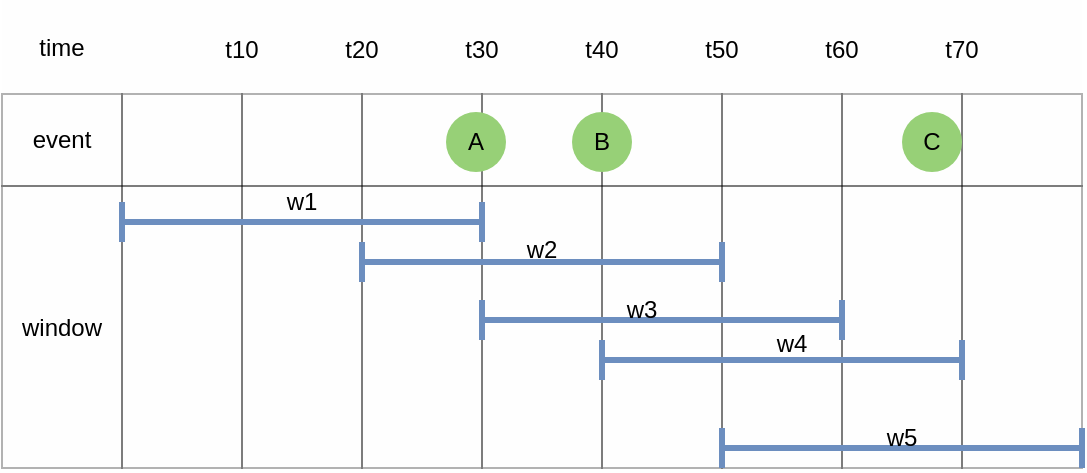 <mxfile version="24.0.7" type="github">
  <diagram name="페이지-1" id="zxHo8dAMRIaKnlPVU3Zw">
    <mxGraphModel dx="524" dy="997" grid="1" gridSize="10" guides="1" tooltips="1" connect="1" arrows="1" fold="1" page="1" pageScale="1" pageWidth="1169" pageHeight="827" math="0" shadow="0">
      <root>
        <mxCell id="0" />
        <mxCell id="1" parent="0" />
        <mxCell id="qYvuUMzlHFwhiG2a9g9f-66" value="" style="childLayout=tableLayout;recursiveResize=0;shadow=0;fillColor=#f5f5f5;strokeColor=none;opacity=10;fontColor=#333333;" parent="1" vertex="1">
          <mxGeometry x="190" y="360" width="540" height="234" as="geometry" />
        </mxCell>
        <mxCell id="qYvuUMzlHFwhiG2a9g9f-67" value="" style="shape=tableRow;horizontal=0;startSize=0;swimlaneHead=0;swimlaneBody=0;top=0;left=0;bottom=0;right=0;dropTarget=0;collapsible=0;recursiveResize=0;expand=0;fontStyle=0;fillColor=none;strokeColor=inherit;opacity=0;" parent="qYvuUMzlHFwhiG2a9g9f-66" vertex="1">
          <mxGeometry width="540" height="47" as="geometry" />
        </mxCell>
        <mxCell id="qYvuUMzlHFwhiG2a9g9f-68" value="time" style="connectable=0;recursiveResize=0;strokeColor=inherit;fillColor=none;align=center;whiteSpace=wrap;html=1;opacity=30;" parent="qYvuUMzlHFwhiG2a9g9f-67" vertex="1">
          <mxGeometry width="60" height="47" as="geometry">
            <mxRectangle width="60" height="47" as="alternateBounds" />
          </mxGeometry>
        </mxCell>
        <mxCell id="qYvuUMzlHFwhiG2a9g9f-69" value="" style="connectable=0;recursiveResize=0;strokeColor=inherit;fillColor=none;align=center;whiteSpace=wrap;html=1;opacity=30;" parent="qYvuUMzlHFwhiG2a9g9f-67" vertex="1">
          <mxGeometry x="60" width="60" height="47" as="geometry">
            <mxRectangle width="60" height="47" as="alternateBounds" />
          </mxGeometry>
        </mxCell>
        <mxCell id="qYvuUMzlHFwhiG2a9g9f-70" value="" style="connectable=0;recursiveResize=0;strokeColor=inherit;fillColor=none;align=center;whiteSpace=wrap;html=1;opacity=30;" parent="qYvuUMzlHFwhiG2a9g9f-67" vertex="1">
          <mxGeometry x="120" width="60" height="47" as="geometry">
            <mxRectangle width="60" height="47" as="alternateBounds" />
          </mxGeometry>
        </mxCell>
        <mxCell id="qYvuUMzlHFwhiG2a9g9f-79" style="connectable=0;recursiveResize=0;strokeColor=inherit;fillColor=none;align=center;whiteSpace=wrap;html=1;opacity=30;" parent="qYvuUMzlHFwhiG2a9g9f-67" vertex="1">
          <mxGeometry x="180" width="60" height="47" as="geometry">
            <mxRectangle width="60" height="47" as="alternateBounds" />
          </mxGeometry>
        </mxCell>
        <mxCell id="qYvuUMzlHFwhiG2a9g9f-82" style="connectable=0;recursiveResize=0;strokeColor=inherit;fillColor=none;align=center;whiteSpace=wrap;html=1;opacity=30;" parent="qYvuUMzlHFwhiG2a9g9f-67" vertex="1">
          <mxGeometry x="240" width="60" height="47" as="geometry">
            <mxRectangle width="60" height="47" as="alternateBounds" />
          </mxGeometry>
        </mxCell>
        <mxCell id="qYvuUMzlHFwhiG2a9g9f-85" style="connectable=0;recursiveResize=0;strokeColor=inherit;fillColor=none;align=center;whiteSpace=wrap;html=1;opacity=30;" parent="qYvuUMzlHFwhiG2a9g9f-67" vertex="1">
          <mxGeometry x="300" width="60" height="47" as="geometry">
            <mxRectangle width="60" height="47" as="alternateBounds" />
          </mxGeometry>
        </mxCell>
        <mxCell id="qYvuUMzlHFwhiG2a9g9f-88" style="connectable=0;recursiveResize=0;strokeColor=inherit;fillColor=none;align=center;whiteSpace=wrap;html=1;opacity=30;" parent="qYvuUMzlHFwhiG2a9g9f-67" vertex="1">
          <mxGeometry x="360" width="60" height="47" as="geometry">
            <mxRectangle width="60" height="47" as="alternateBounds" />
          </mxGeometry>
        </mxCell>
        <mxCell id="qYvuUMzlHFwhiG2a9g9f-91" style="connectable=0;recursiveResize=0;strokeColor=inherit;fillColor=none;align=center;whiteSpace=wrap;html=1;opacity=30;" parent="qYvuUMzlHFwhiG2a9g9f-67" vertex="1">
          <mxGeometry x="420" width="60" height="47" as="geometry">
            <mxRectangle width="60" height="47" as="alternateBounds" />
          </mxGeometry>
        </mxCell>
        <mxCell id="qYvuUMzlHFwhiG2a9g9f-134" style="connectable=0;recursiveResize=0;strokeColor=inherit;fillColor=none;align=center;whiteSpace=wrap;html=1;opacity=30;" parent="qYvuUMzlHFwhiG2a9g9f-67" vertex="1">
          <mxGeometry x="480" width="60" height="47" as="geometry">
            <mxRectangle width="60" height="47" as="alternateBounds" />
          </mxGeometry>
        </mxCell>
        <mxCell id="qYvuUMzlHFwhiG2a9g9f-71" style="shape=tableRow;horizontal=0;startSize=0;swimlaneHead=0;swimlaneBody=0;top=0;left=0;bottom=0;right=0;dropTarget=0;collapsible=0;recursiveResize=0;expand=0;fontStyle=0;fillColor=none;strokeColor=default;opacity=30;" parent="qYvuUMzlHFwhiG2a9g9f-66" vertex="1">
          <mxGeometry y="47" width="540" height="46" as="geometry" />
        </mxCell>
        <mxCell id="qYvuUMzlHFwhiG2a9g9f-72" value="event" style="connectable=0;recursiveResize=0;strokeColor=inherit;fillColor=none;align=center;whiteSpace=wrap;html=1;opacity=30;" parent="qYvuUMzlHFwhiG2a9g9f-71" vertex="1">
          <mxGeometry width="60" height="46" as="geometry">
            <mxRectangle width="60" height="46" as="alternateBounds" />
          </mxGeometry>
        </mxCell>
        <mxCell id="qYvuUMzlHFwhiG2a9g9f-73" value="" style="connectable=0;recursiveResize=0;strokeColor=default;fillColor=none;align=center;whiteSpace=wrap;html=1;opacity=30;" parent="qYvuUMzlHFwhiG2a9g9f-71" vertex="1">
          <mxGeometry x="60" width="60" height="46" as="geometry">
            <mxRectangle width="60" height="46" as="alternateBounds" />
          </mxGeometry>
        </mxCell>
        <mxCell id="qYvuUMzlHFwhiG2a9g9f-74" value="" style="connectable=0;recursiveResize=0;strokeColor=default;fillColor=none;align=center;whiteSpace=wrap;html=1;opacity=30;" parent="qYvuUMzlHFwhiG2a9g9f-71" vertex="1">
          <mxGeometry x="120" width="60" height="46" as="geometry">
            <mxRectangle width="60" height="46" as="alternateBounds" />
          </mxGeometry>
        </mxCell>
        <mxCell id="qYvuUMzlHFwhiG2a9g9f-80" style="connectable=0;recursiveResize=0;strokeColor=default;fillColor=none;align=center;whiteSpace=wrap;html=1;opacity=30;" parent="qYvuUMzlHFwhiG2a9g9f-71" vertex="1">
          <mxGeometry x="180" width="60" height="46" as="geometry">
            <mxRectangle width="60" height="46" as="alternateBounds" />
          </mxGeometry>
        </mxCell>
        <mxCell id="qYvuUMzlHFwhiG2a9g9f-83" style="connectable=0;recursiveResize=0;strokeColor=default;fillColor=none;align=center;whiteSpace=wrap;html=1;opacity=30;" parent="qYvuUMzlHFwhiG2a9g9f-71" vertex="1">
          <mxGeometry x="240" width="60" height="46" as="geometry">
            <mxRectangle width="60" height="46" as="alternateBounds" />
          </mxGeometry>
        </mxCell>
        <mxCell id="qYvuUMzlHFwhiG2a9g9f-86" style="connectable=0;recursiveResize=0;strokeColor=default;fillColor=none;align=center;whiteSpace=wrap;html=1;opacity=30;" parent="qYvuUMzlHFwhiG2a9g9f-71" vertex="1">
          <mxGeometry x="300" width="60" height="46" as="geometry">
            <mxRectangle width="60" height="46" as="alternateBounds" />
          </mxGeometry>
        </mxCell>
        <mxCell id="qYvuUMzlHFwhiG2a9g9f-89" style="connectable=0;recursiveResize=0;strokeColor=default;fillColor=none;align=center;whiteSpace=wrap;html=1;opacity=30;" parent="qYvuUMzlHFwhiG2a9g9f-71" vertex="1">
          <mxGeometry x="360" width="60" height="46" as="geometry">
            <mxRectangle width="60" height="46" as="alternateBounds" />
          </mxGeometry>
        </mxCell>
        <mxCell id="qYvuUMzlHFwhiG2a9g9f-92" style="connectable=0;recursiveResize=0;strokeColor=default;fillColor=none;align=center;whiteSpace=wrap;html=1;opacity=30;" parent="qYvuUMzlHFwhiG2a9g9f-71" vertex="1">
          <mxGeometry x="420" width="60" height="46" as="geometry">
            <mxRectangle width="60" height="46" as="alternateBounds" />
          </mxGeometry>
        </mxCell>
        <mxCell id="qYvuUMzlHFwhiG2a9g9f-135" style="connectable=0;recursiveResize=0;strokeColor=default;fillColor=none;align=center;whiteSpace=wrap;html=1;opacity=30;" parent="qYvuUMzlHFwhiG2a9g9f-71" vertex="1">
          <mxGeometry x="480" width="60" height="46" as="geometry">
            <mxRectangle width="60" height="46" as="alternateBounds" />
          </mxGeometry>
        </mxCell>
        <mxCell id="qYvuUMzlHFwhiG2a9g9f-75" style="shape=tableRow;horizontal=0;startSize=0;swimlaneHead=0;swimlaneBody=0;top=0;left=0;bottom=0;right=0;dropTarget=0;collapsible=0;recursiveResize=0;expand=0;fontStyle=0;fillColor=none;strokeColor=default;opacity=30;" parent="qYvuUMzlHFwhiG2a9g9f-66" vertex="1">
          <mxGeometry y="93" width="540" height="47" as="geometry" />
        </mxCell>
        <mxCell id="qYvuUMzlHFwhiG2a9g9f-76" value="window" style="connectable=0;recursiveResize=0;strokeColor=inherit;fillColor=none;align=center;whiteSpace=wrap;html=1;opacity=30;rowspan=3;colspan=1;" parent="qYvuUMzlHFwhiG2a9g9f-75" vertex="1">
          <mxGeometry width="60" height="141" as="geometry">
            <mxRectangle width="60" height="47" as="alternateBounds" />
          </mxGeometry>
        </mxCell>
        <mxCell id="qYvuUMzlHFwhiG2a9g9f-77" value="" style="connectable=0;recursiveResize=0;strokeColor=default;fillColor=none;align=center;whiteSpace=wrap;html=1;opacity=30;rowspan=3;colspan=1;" parent="qYvuUMzlHFwhiG2a9g9f-75" vertex="1">
          <mxGeometry x="60" width="60" height="141" as="geometry">
            <mxRectangle width="60" height="47" as="alternateBounds" />
          </mxGeometry>
        </mxCell>
        <mxCell id="qYvuUMzlHFwhiG2a9g9f-78" value="" style="connectable=0;recursiveResize=0;strokeColor=default;fillColor=none;align=center;whiteSpace=wrap;html=1;opacity=30;rowspan=3;colspan=1;" parent="qYvuUMzlHFwhiG2a9g9f-75" vertex="1">
          <mxGeometry x="120" width="60" height="141" as="geometry">
            <mxRectangle width="60" height="47" as="alternateBounds" />
          </mxGeometry>
        </mxCell>
        <mxCell id="qYvuUMzlHFwhiG2a9g9f-81" style="connectable=0;recursiveResize=0;strokeColor=default;fillColor=none;align=center;whiteSpace=wrap;html=1;opacity=30;rowspan=3;colspan=1;" parent="qYvuUMzlHFwhiG2a9g9f-75" vertex="1">
          <mxGeometry x="180" width="60" height="141" as="geometry">
            <mxRectangle width="60" height="47" as="alternateBounds" />
          </mxGeometry>
        </mxCell>
        <mxCell id="qYvuUMzlHFwhiG2a9g9f-84" style="connectable=0;recursiveResize=0;strokeColor=default;fillColor=none;align=center;whiteSpace=wrap;html=1;opacity=30;rowspan=3;colspan=1;" parent="qYvuUMzlHFwhiG2a9g9f-75" vertex="1">
          <mxGeometry x="240" width="60" height="141" as="geometry">
            <mxRectangle width="60" height="47" as="alternateBounds" />
          </mxGeometry>
        </mxCell>
        <mxCell id="qYvuUMzlHFwhiG2a9g9f-87" style="connectable=0;recursiveResize=0;strokeColor=default;fillColor=none;align=center;whiteSpace=wrap;html=1;opacity=30;rowspan=3;colspan=1;" parent="qYvuUMzlHFwhiG2a9g9f-75" vertex="1">
          <mxGeometry x="300" width="60" height="141" as="geometry">
            <mxRectangle width="60" height="47" as="alternateBounds" />
          </mxGeometry>
        </mxCell>
        <mxCell id="qYvuUMzlHFwhiG2a9g9f-90" style="connectable=0;recursiveResize=0;strokeColor=default;fillColor=none;align=center;whiteSpace=wrap;html=1;opacity=30;rowspan=3;colspan=1;" parent="qYvuUMzlHFwhiG2a9g9f-75" vertex="1">
          <mxGeometry x="360" width="60" height="141" as="geometry">
            <mxRectangle width="60" height="47" as="alternateBounds" />
          </mxGeometry>
        </mxCell>
        <mxCell id="qYvuUMzlHFwhiG2a9g9f-93" style="connectable=0;recursiveResize=0;strokeColor=default;fillColor=none;align=center;whiteSpace=wrap;html=1;opacity=30;rowspan=3;colspan=1;" parent="qYvuUMzlHFwhiG2a9g9f-75" vertex="1">
          <mxGeometry x="420" width="60" height="141" as="geometry">
            <mxRectangle width="60" height="47" as="alternateBounds" />
          </mxGeometry>
        </mxCell>
        <mxCell id="qYvuUMzlHFwhiG2a9g9f-136" style="connectable=0;recursiveResize=0;strokeColor=default;fillColor=none;align=center;whiteSpace=wrap;html=1;opacity=30;rowspan=3;colspan=1;" parent="qYvuUMzlHFwhiG2a9g9f-75" vertex="1">
          <mxGeometry x="480" width="60" height="141" as="geometry">
            <mxRectangle width="60" height="47" as="alternateBounds" />
          </mxGeometry>
        </mxCell>
        <mxCell id="qYvuUMzlHFwhiG2a9g9f-111" style="shape=tableRow;horizontal=0;startSize=0;swimlaneHead=0;swimlaneBody=0;top=0;left=0;bottom=0;right=0;dropTarget=0;collapsible=0;recursiveResize=0;expand=0;fontStyle=0;fillColor=none;strokeColor=default;opacity=30;" parent="qYvuUMzlHFwhiG2a9g9f-66" vertex="1">
          <mxGeometry y="140" width="540" height="47" as="geometry" />
        </mxCell>
        <mxCell id="qYvuUMzlHFwhiG2a9g9f-112" style="connectable=0;recursiveResize=0;strokeColor=inherit;fillColor=none;align=center;whiteSpace=wrap;html=1;opacity=30;" parent="qYvuUMzlHFwhiG2a9g9f-111" vertex="1" visible="0">
          <mxGeometry width="60" height="47" as="geometry">
            <mxRectangle width="60" height="47" as="alternateBounds" />
          </mxGeometry>
        </mxCell>
        <mxCell id="qYvuUMzlHFwhiG2a9g9f-113" style="connectable=0;recursiveResize=0;strokeColor=default;fillColor=none;align=center;whiteSpace=wrap;html=1;opacity=30;" parent="qYvuUMzlHFwhiG2a9g9f-111" vertex="1" visible="0">
          <mxGeometry x="60" width="60" height="47" as="geometry">
            <mxRectangle width="60" height="47" as="alternateBounds" />
          </mxGeometry>
        </mxCell>
        <mxCell id="qYvuUMzlHFwhiG2a9g9f-114" style="connectable=0;recursiveResize=0;strokeColor=default;fillColor=none;align=center;whiteSpace=wrap;html=1;opacity=30;" parent="qYvuUMzlHFwhiG2a9g9f-111" vertex="1" visible="0">
          <mxGeometry x="120" width="60" height="47" as="geometry">
            <mxRectangle width="60" height="47" as="alternateBounds" />
          </mxGeometry>
        </mxCell>
        <mxCell id="qYvuUMzlHFwhiG2a9g9f-115" style="connectable=0;recursiveResize=0;strokeColor=default;fillColor=none;align=center;whiteSpace=wrap;html=1;opacity=30;" parent="qYvuUMzlHFwhiG2a9g9f-111" vertex="1" visible="0">
          <mxGeometry x="180" width="60" height="47" as="geometry">
            <mxRectangle width="60" height="47" as="alternateBounds" />
          </mxGeometry>
        </mxCell>
        <mxCell id="qYvuUMzlHFwhiG2a9g9f-116" style="connectable=0;recursiveResize=0;strokeColor=default;fillColor=none;align=center;whiteSpace=wrap;html=1;opacity=30;" parent="qYvuUMzlHFwhiG2a9g9f-111" vertex="1" visible="0">
          <mxGeometry x="240" width="60" height="47" as="geometry">
            <mxRectangle width="60" height="47" as="alternateBounds" />
          </mxGeometry>
        </mxCell>
        <mxCell id="qYvuUMzlHFwhiG2a9g9f-117" style="connectable=0;recursiveResize=0;strokeColor=default;fillColor=none;align=center;whiteSpace=wrap;html=1;opacity=30;" parent="qYvuUMzlHFwhiG2a9g9f-111" vertex="1" visible="0">
          <mxGeometry x="300" width="60" height="47" as="geometry">
            <mxRectangle width="60" height="47" as="alternateBounds" />
          </mxGeometry>
        </mxCell>
        <mxCell id="qYvuUMzlHFwhiG2a9g9f-118" style="connectable=0;recursiveResize=0;strokeColor=default;fillColor=none;align=center;whiteSpace=wrap;html=1;opacity=30;" parent="qYvuUMzlHFwhiG2a9g9f-111" vertex="1" visible="0">
          <mxGeometry x="360" width="60" height="47" as="geometry">
            <mxRectangle width="60" height="47" as="alternateBounds" />
          </mxGeometry>
        </mxCell>
        <mxCell id="qYvuUMzlHFwhiG2a9g9f-119" style="connectable=0;recursiveResize=0;strokeColor=default;fillColor=none;align=center;whiteSpace=wrap;html=1;opacity=30;" parent="qYvuUMzlHFwhiG2a9g9f-111" vertex="1" visible="0">
          <mxGeometry x="420" width="60" height="47" as="geometry">
            <mxRectangle width="60" height="47" as="alternateBounds" />
          </mxGeometry>
        </mxCell>
        <mxCell id="qYvuUMzlHFwhiG2a9g9f-137" style="connectable=0;recursiveResize=0;strokeColor=default;fillColor=none;align=center;whiteSpace=wrap;html=1;opacity=30;" parent="qYvuUMzlHFwhiG2a9g9f-111" vertex="1" visible="0">
          <mxGeometry x="480" width="60" height="47" as="geometry">
            <mxRectangle width="60" height="47" as="alternateBounds" />
          </mxGeometry>
        </mxCell>
        <mxCell id="qYvuUMzlHFwhiG2a9g9f-124" style="shape=tableRow;horizontal=0;startSize=0;swimlaneHead=0;swimlaneBody=0;top=0;left=0;bottom=0;right=0;dropTarget=0;collapsible=0;recursiveResize=0;expand=0;fontStyle=0;fillColor=none;strokeColor=default;opacity=30;" parent="qYvuUMzlHFwhiG2a9g9f-66" vertex="1">
          <mxGeometry y="187" width="540" height="47" as="geometry" />
        </mxCell>
        <mxCell id="qYvuUMzlHFwhiG2a9g9f-125" style="connectable=0;recursiveResize=0;strokeColor=inherit;fillColor=none;align=center;whiteSpace=wrap;html=1;opacity=30;" parent="qYvuUMzlHFwhiG2a9g9f-124" vertex="1" visible="0">
          <mxGeometry width="60" height="47" as="geometry">
            <mxRectangle width="60" height="47" as="alternateBounds" />
          </mxGeometry>
        </mxCell>
        <mxCell id="qYvuUMzlHFwhiG2a9g9f-126" style="connectable=0;recursiveResize=0;strokeColor=default;fillColor=none;align=center;whiteSpace=wrap;html=1;opacity=30;" parent="qYvuUMzlHFwhiG2a9g9f-124" vertex="1" visible="0">
          <mxGeometry x="60" width="60" height="47" as="geometry">
            <mxRectangle width="60" height="47" as="alternateBounds" />
          </mxGeometry>
        </mxCell>
        <mxCell id="qYvuUMzlHFwhiG2a9g9f-127" style="connectable=0;recursiveResize=0;strokeColor=default;fillColor=none;align=center;whiteSpace=wrap;html=1;opacity=30;" parent="qYvuUMzlHFwhiG2a9g9f-124" vertex="1" visible="0">
          <mxGeometry x="120" width="60" height="47" as="geometry">
            <mxRectangle width="60" height="47" as="alternateBounds" />
          </mxGeometry>
        </mxCell>
        <mxCell id="qYvuUMzlHFwhiG2a9g9f-128" style="connectable=0;recursiveResize=0;strokeColor=default;fillColor=none;align=center;whiteSpace=wrap;html=1;opacity=30;" parent="qYvuUMzlHFwhiG2a9g9f-124" vertex="1" visible="0">
          <mxGeometry x="180" width="60" height="47" as="geometry">
            <mxRectangle width="60" height="47" as="alternateBounds" />
          </mxGeometry>
        </mxCell>
        <mxCell id="qYvuUMzlHFwhiG2a9g9f-129" style="connectable=0;recursiveResize=0;strokeColor=default;fillColor=none;align=center;whiteSpace=wrap;html=1;opacity=30;" parent="qYvuUMzlHFwhiG2a9g9f-124" vertex="1" visible="0">
          <mxGeometry x="240" width="60" height="47" as="geometry">
            <mxRectangle width="60" height="47" as="alternateBounds" />
          </mxGeometry>
        </mxCell>
        <mxCell id="qYvuUMzlHFwhiG2a9g9f-130" style="connectable=0;recursiveResize=0;strokeColor=default;fillColor=none;align=center;whiteSpace=wrap;html=1;opacity=30;" parent="qYvuUMzlHFwhiG2a9g9f-124" vertex="1" visible="0">
          <mxGeometry x="300" width="60" height="47" as="geometry">
            <mxRectangle width="60" height="47" as="alternateBounds" />
          </mxGeometry>
        </mxCell>
        <mxCell id="qYvuUMzlHFwhiG2a9g9f-131" style="connectable=0;recursiveResize=0;strokeColor=default;fillColor=none;align=center;whiteSpace=wrap;html=1;opacity=30;" parent="qYvuUMzlHFwhiG2a9g9f-124" vertex="1" visible="0">
          <mxGeometry x="360" width="60" height="47" as="geometry">
            <mxRectangle width="60" height="47" as="alternateBounds" />
          </mxGeometry>
        </mxCell>
        <mxCell id="qYvuUMzlHFwhiG2a9g9f-132" style="connectable=0;recursiveResize=0;strokeColor=default;fillColor=none;align=center;whiteSpace=wrap;html=1;opacity=30;" parent="qYvuUMzlHFwhiG2a9g9f-124" vertex="1" visible="0">
          <mxGeometry x="420" width="60" height="47" as="geometry">
            <mxRectangle width="60" height="47" as="alternateBounds" />
          </mxGeometry>
        </mxCell>
        <mxCell id="qYvuUMzlHFwhiG2a9g9f-138" style="connectable=0;recursiveResize=0;strokeColor=default;fillColor=none;align=center;whiteSpace=wrap;html=1;opacity=30;" parent="qYvuUMzlHFwhiG2a9g9f-124" vertex="1" visible="0">
          <mxGeometry x="480" width="60" height="47" as="geometry">
            <mxRectangle width="60" height="47" as="alternateBounds" />
          </mxGeometry>
        </mxCell>
        <mxCell id="qYvuUMzlHFwhiG2a9g9f-97" value="t10" style="text;html=1;align=center;verticalAlign=middle;whiteSpace=wrap;rounded=0;opacity=30;strokeColor=none;" parent="1" vertex="1">
          <mxGeometry x="280" y="370" width="60" height="30" as="geometry" />
        </mxCell>
        <mxCell id="qYvuUMzlHFwhiG2a9g9f-98" value="t20" style="text;html=1;align=center;verticalAlign=middle;whiteSpace=wrap;rounded=0;opacity=30;strokeColor=none;" parent="1" vertex="1">
          <mxGeometry x="340" y="370" width="60" height="30" as="geometry" />
        </mxCell>
        <mxCell id="qYvuUMzlHFwhiG2a9g9f-99" value="t30" style="text;html=1;align=center;verticalAlign=middle;whiteSpace=wrap;rounded=0;opacity=30;strokeColor=none;" parent="1" vertex="1">
          <mxGeometry x="400" y="370" width="60" height="30" as="geometry" />
        </mxCell>
        <mxCell id="qYvuUMzlHFwhiG2a9g9f-100" value="t40" style="text;html=1;align=center;verticalAlign=middle;whiteSpace=wrap;rounded=0;opacity=30;strokeColor=none;" parent="1" vertex="1">
          <mxGeometry x="460" y="370" width="60" height="30" as="geometry" />
        </mxCell>
        <mxCell id="qYvuUMzlHFwhiG2a9g9f-101" value="t50" style="text;html=1;align=center;verticalAlign=middle;whiteSpace=wrap;rounded=0;opacity=30;strokeColor=none;" parent="1" vertex="1">
          <mxGeometry x="520" y="370" width="60" height="30" as="geometry" />
        </mxCell>
        <mxCell id="qYvuUMzlHFwhiG2a9g9f-102" value="t60" style="text;html=1;align=center;verticalAlign=middle;whiteSpace=wrap;rounded=0;opacity=30;strokeColor=none;" parent="1" vertex="1">
          <mxGeometry x="580" y="370" width="60" height="30" as="geometry" />
        </mxCell>
        <mxCell id="qYvuUMzlHFwhiG2a9g9f-104" value="A" style="ellipse;whiteSpace=wrap;html=1;fillColor=#97D077;strokeColor=none;" parent="1" vertex="1">
          <mxGeometry x="412" y="416" width="30" height="30" as="geometry" />
        </mxCell>
        <mxCell id="qYvuUMzlHFwhiG2a9g9f-105" value="B" style="ellipse;whiteSpace=wrap;html=1;fillColor=#97D077;strokeColor=none;" parent="1" vertex="1">
          <mxGeometry x="475" y="416" width="30" height="30" as="geometry" />
        </mxCell>
        <mxCell id="qYvuUMzlHFwhiG2a9g9f-106" value="C" style="ellipse;whiteSpace=wrap;html=1;fillColor=#97D077;strokeColor=none;" parent="1" vertex="1">
          <mxGeometry x="640" y="416" width="30" height="30" as="geometry" />
        </mxCell>
        <mxCell id="qYvuUMzlHFwhiG2a9g9f-107" value="" style="shape=crossbar;whiteSpace=wrap;html=1;rounded=1;strokeWidth=3;fillColor=#dae8fc;strokeColor=#6c8ebf;" parent="1" vertex="1">
          <mxGeometry x="250" y="461" width="180" height="20" as="geometry" />
        </mxCell>
        <mxCell id="qYvuUMzlHFwhiG2a9g9f-108" value="w1" style="text;html=1;align=center;verticalAlign=middle;whiteSpace=wrap;rounded=0;" parent="1" vertex="1">
          <mxGeometry x="310" y="446" width="60" height="30" as="geometry" />
        </mxCell>
        <mxCell id="qYvuUMzlHFwhiG2a9g9f-109" value="" style="shape=crossbar;whiteSpace=wrap;html=1;rounded=1;strokeWidth=3;fillColor=#dae8fc;strokeColor=#6c8ebf;" parent="1" vertex="1">
          <mxGeometry x="370" y="481" width="180" height="20" as="geometry" />
        </mxCell>
        <mxCell id="qYvuUMzlHFwhiG2a9g9f-110" value="w2" style="text;html=1;align=center;verticalAlign=middle;whiteSpace=wrap;rounded=0;" parent="1" vertex="1">
          <mxGeometry x="430" y="470" width="60" height="30" as="geometry" />
        </mxCell>
        <mxCell id="qYvuUMzlHFwhiG2a9g9f-120" value="" style="shape=crossbar;whiteSpace=wrap;html=1;rounded=1;strokeWidth=3;fillColor=#dae8fc;strokeColor=#6c8ebf;" parent="1" vertex="1">
          <mxGeometry x="430" y="510" width="180" height="20" as="geometry" />
        </mxCell>
        <mxCell id="qYvuUMzlHFwhiG2a9g9f-121" value="w3" style="text;html=1;align=center;verticalAlign=middle;whiteSpace=wrap;rounded=0;" parent="1" vertex="1">
          <mxGeometry x="480" y="500" width="60" height="30" as="geometry" />
        </mxCell>
        <mxCell id="qYvuUMzlHFwhiG2a9g9f-122" value="" style="shape=crossbar;whiteSpace=wrap;html=1;rounded=1;strokeWidth=3;fillColor=#dae8fc;strokeColor=#6c8ebf;" parent="1" vertex="1">
          <mxGeometry x="490" y="530" width="180" height="20" as="geometry" />
        </mxCell>
        <mxCell id="qYvuUMzlHFwhiG2a9g9f-123" value="w4" style="text;html=1;align=center;verticalAlign=middle;whiteSpace=wrap;rounded=0;" parent="1" vertex="1">
          <mxGeometry x="555" y="517" width="60" height="30" as="geometry" />
        </mxCell>
        <mxCell id="qYvuUMzlHFwhiG2a9g9f-133" value="" style="shape=crossbar;whiteSpace=wrap;html=1;rounded=1;strokeWidth=3;fillColor=#dae8fc;strokeColor=#6c8ebf;" parent="1" vertex="1">
          <mxGeometry x="550" y="574" width="180" height="20" as="geometry" />
        </mxCell>
        <mxCell id="qYvuUMzlHFwhiG2a9g9f-144" value="w5" style="text;html=1;align=center;verticalAlign=middle;whiteSpace=wrap;rounded=0;" parent="1" vertex="1">
          <mxGeometry x="610" y="564" width="60" height="30" as="geometry" />
        </mxCell>
        <mxCell id="qYvuUMzlHFwhiG2a9g9f-145" value="t70" style="text;html=1;align=center;verticalAlign=middle;whiteSpace=wrap;rounded=0;opacity=30;strokeColor=none;" parent="1" vertex="1">
          <mxGeometry x="640" y="370" width="60" height="30" as="geometry" />
        </mxCell>
      </root>
    </mxGraphModel>
  </diagram>
</mxfile>
